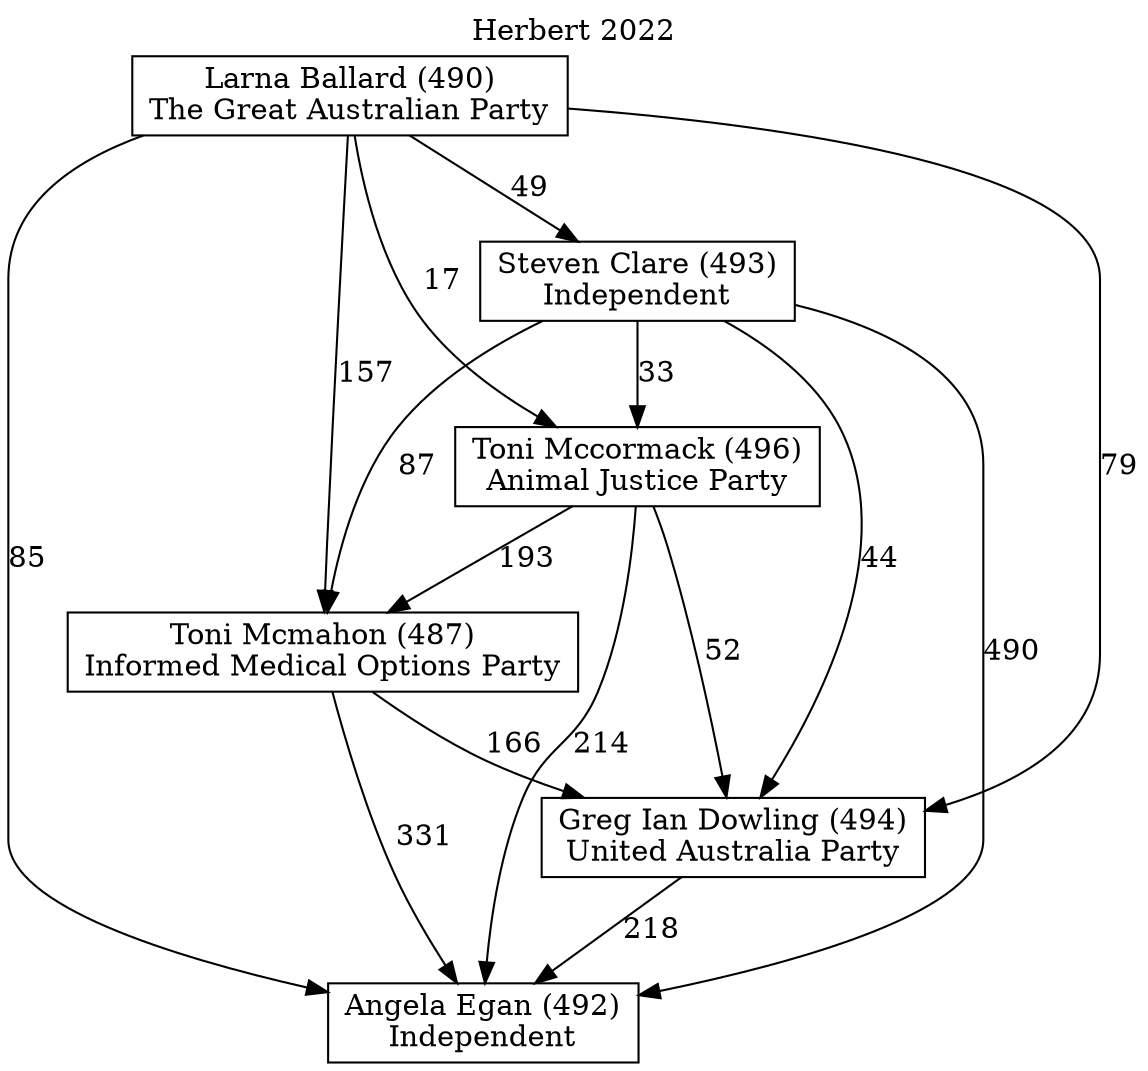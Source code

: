 // House preference flow
digraph "Angela Egan (492)_Herbert_2022" {
	graph [label="Herbert 2022" labelloc=t mclimit=10]
	node [shape=box]
	"Angela Egan (492)" [label="Angela Egan (492)
Independent"]
	"Greg Ian Dowling (494)" [label="Greg Ian Dowling (494)
United Australia Party"]
	"Toni Mcmahon (487)" [label="Toni Mcmahon (487)
Informed Medical Options Party"]
	"Toni Mccormack (496)" [label="Toni Mccormack (496)
Animal Justice Party"]
	"Steven Clare (493)" [label="Steven Clare (493)
Independent"]
	"Larna Ballard (490)" [label="Larna Ballard (490)
The Great Australian Party"]
	"Greg Ian Dowling (494)" -> "Angela Egan (492)" [label=218]
	"Toni Mcmahon (487)" -> "Greg Ian Dowling (494)" [label=166]
	"Toni Mccormack (496)" -> "Toni Mcmahon (487)" [label=193]
	"Steven Clare (493)" -> "Toni Mccormack (496)" [label=33]
	"Larna Ballard (490)" -> "Steven Clare (493)" [label=49]
	"Toni Mcmahon (487)" -> "Angela Egan (492)" [label=331]
	"Toni Mccormack (496)" -> "Angela Egan (492)" [label=214]
	"Steven Clare (493)" -> "Angela Egan (492)" [label=490]
	"Larna Ballard (490)" -> "Angela Egan (492)" [label=85]
	"Larna Ballard (490)" -> "Toni Mccormack (496)" [label=17]
	"Steven Clare (493)" -> "Toni Mcmahon (487)" [label=87]
	"Larna Ballard (490)" -> "Toni Mcmahon (487)" [label=157]
	"Toni Mccormack (496)" -> "Greg Ian Dowling (494)" [label=52]
	"Steven Clare (493)" -> "Greg Ian Dowling (494)" [label=44]
	"Larna Ballard (490)" -> "Greg Ian Dowling (494)" [label=79]
}

